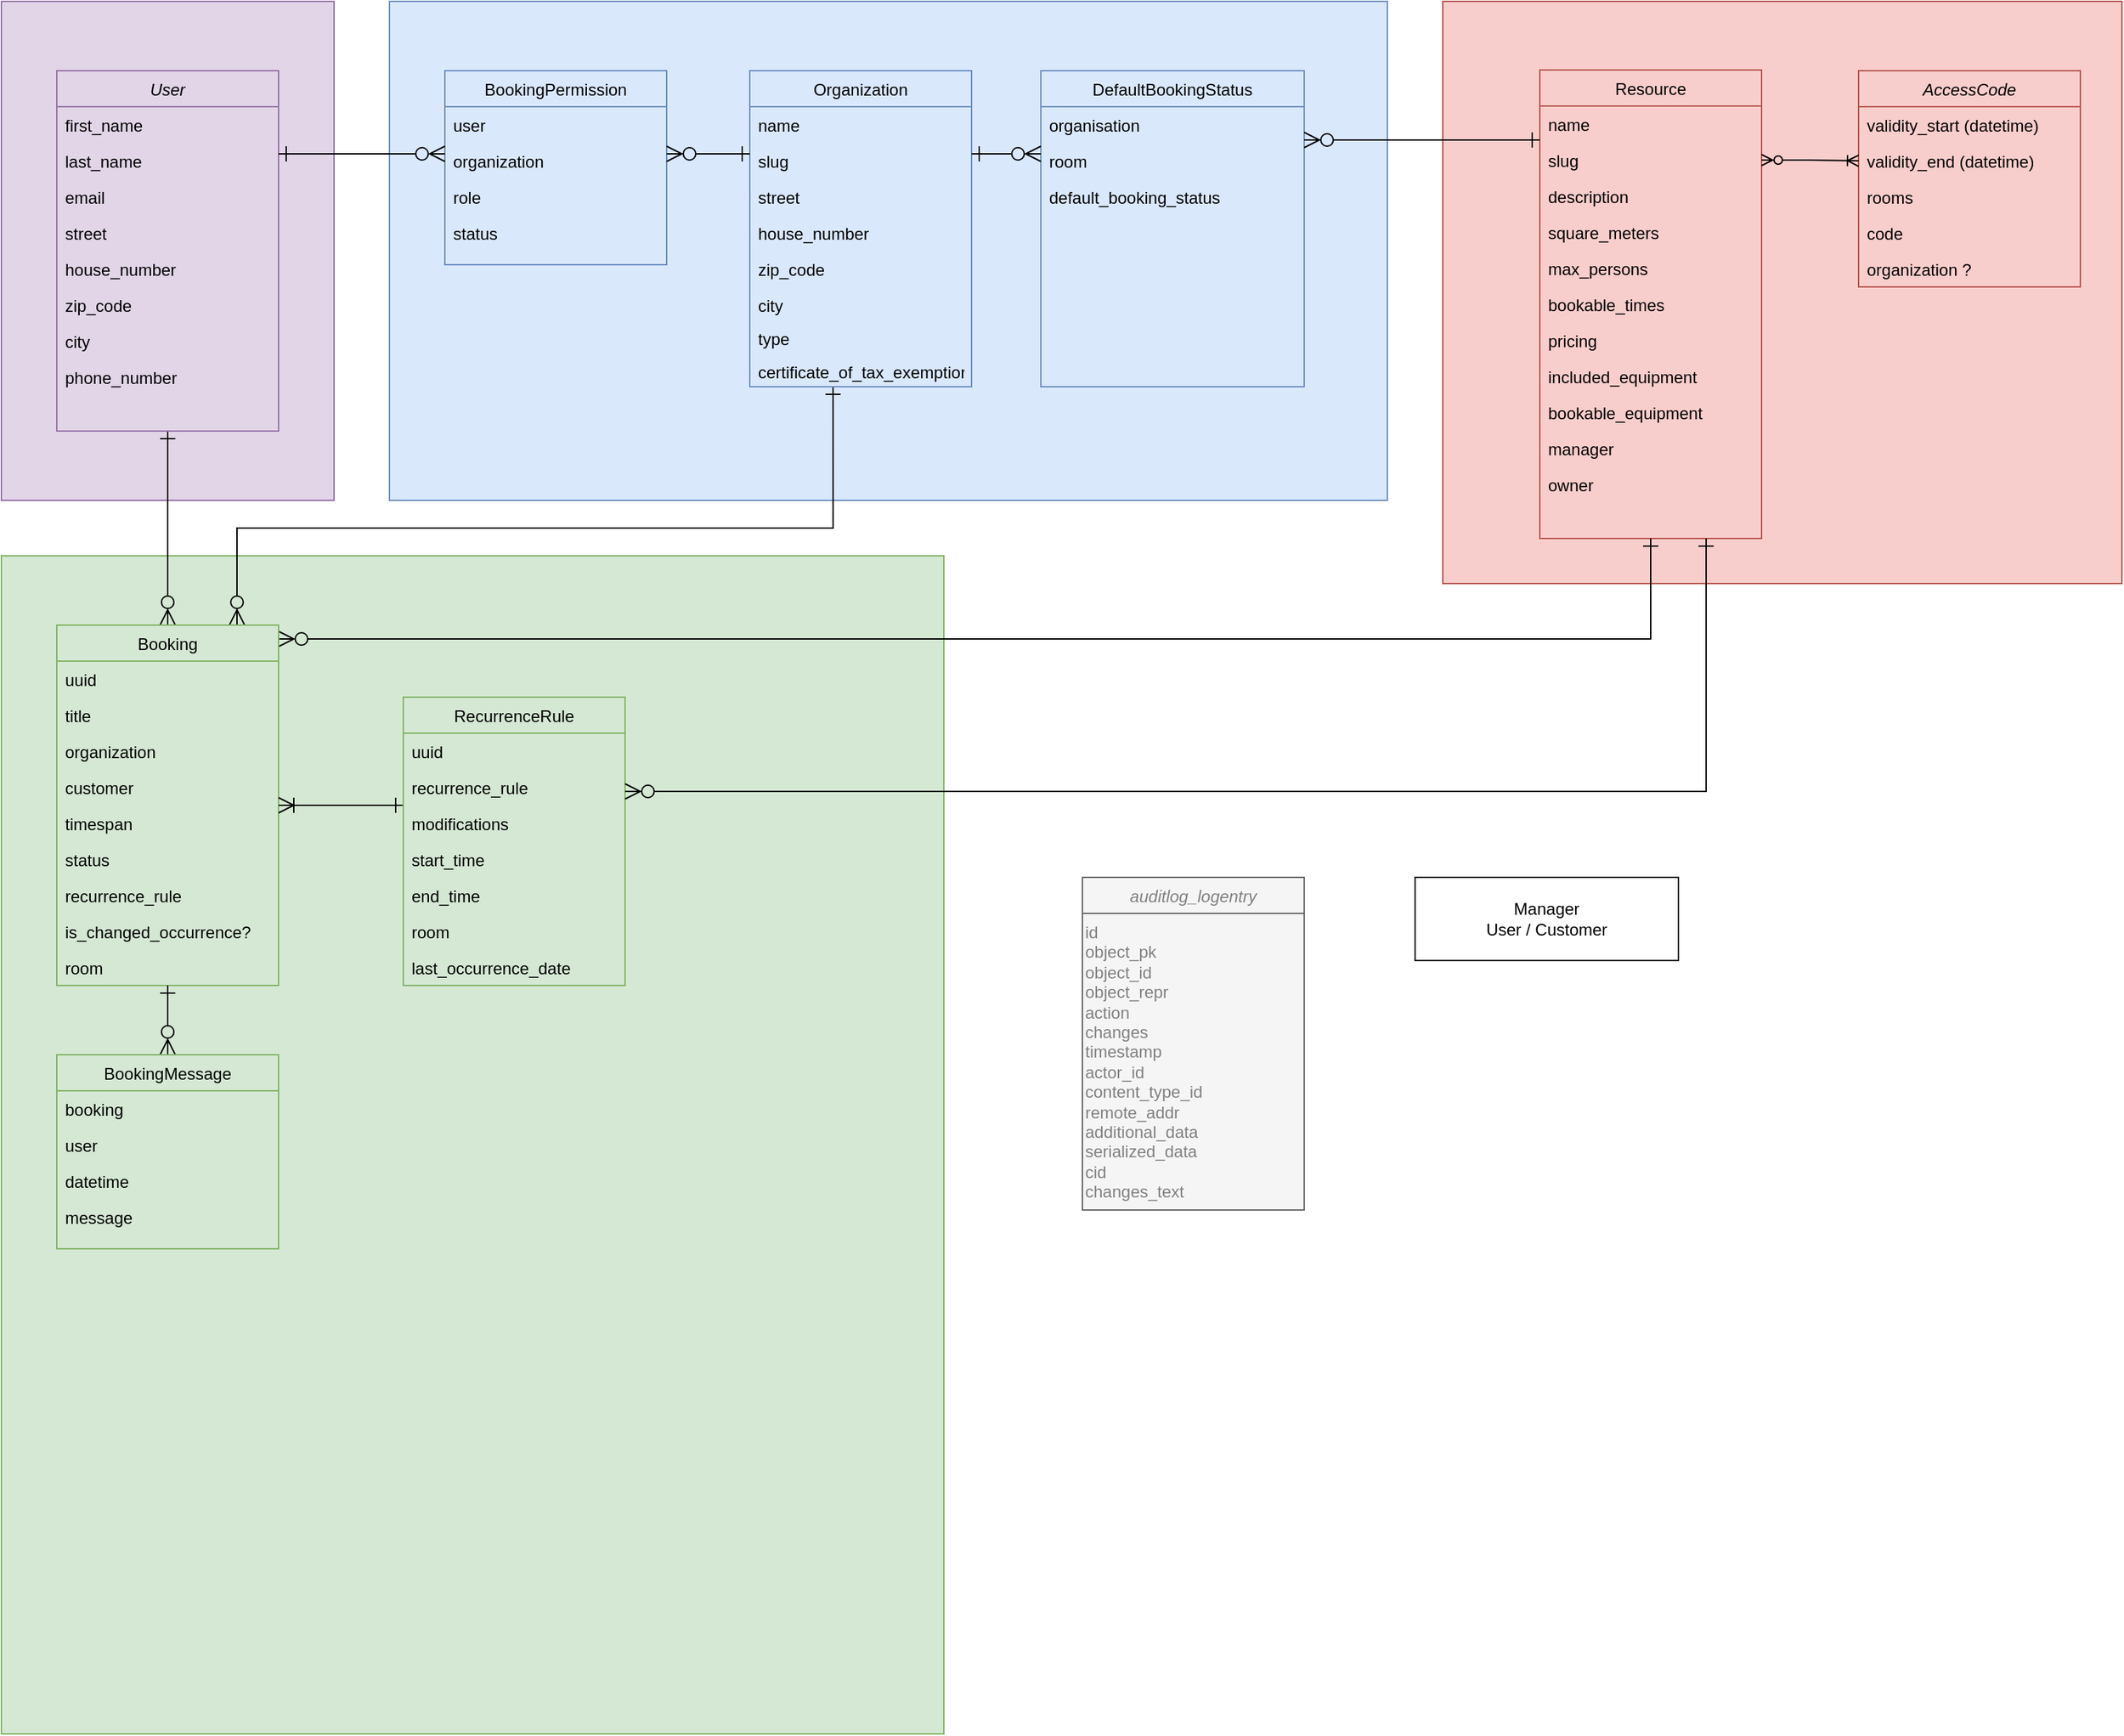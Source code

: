 <mxfile version="24.5.3" type="device">
  <diagram id="C5RBs43oDa-KdzZeNtuy" name="Page-1">
    <mxGraphModel dx="1364" dy="2012" grid="1" gridSize="10" guides="1" tooltips="1" connect="1" arrows="1" fold="1" page="1" pageScale="1" pageWidth="827" pageHeight="1169" math="0" shadow="0">
      <root>
        <mxCell id="WIyWlLk6GJQsqaUBKTNV-0" />
        <mxCell id="WIyWlLk6GJQsqaUBKTNV-1" parent="WIyWlLk6GJQsqaUBKTNV-0" />
        <mxCell id="gUlCqIXP9JMITf5L6wOI-34" value="" style="rounded=0;whiteSpace=wrap;html=1;fillColor=#dae8fc;strokeColor=#6c8ebf;" parent="WIyWlLk6GJQsqaUBKTNV-1" vertex="1">
          <mxGeometry x="360" y="-80" width="720" height="360" as="geometry" />
        </mxCell>
        <mxCell id="-uLNadK9ndLGcvB0rP6w-39" value="" style="whiteSpace=wrap;html=1;fillColor=#f8cecc;strokeColor=#b85450;" parent="WIyWlLk6GJQsqaUBKTNV-1" vertex="1">
          <mxGeometry x="1120" y="-80" width="490" height="420" as="geometry" />
        </mxCell>
        <mxCell id="gUlCqIXP9JMITf5L6wOI-33" value="" style="rounded=0;whiteSpace=wrap;html=1;fillColor=#e1d5e7;strokeColor=#9673a6;" parent="WIyWlLk6GJQsqaUBKTNV-1" vertex="1">
          <mxGeometry x="80" y="-80" width="240" height="360" as="geometry" />
        </mxCell>
        <mxCell id="gUlCqIXP9JMITf5L6wOI-31" value="" style="rounded=0;whiteSpace=wrap;html=1;fillColor=#d5e8d4;strokeColor=#82b366;" parent="WIyWlLk6GJQsqaUBKTNV-1" vertex="1">
          <mxGeometry x="80" y="320" width="680" height="850" as="geometry" />
        </mxCell>
        <mxCell id="dj7xR85I6lhgWHyXkmVj-39" style="edgeStyle=orthogonalEdgeStyle;rounded=0;orthogonalLoop=1;jettySize=auto;html=1;startArrow=ERone;startFill=0;endArrow=ERzeroToMany;endFill=0;endSize=9;startSize=9;" parent="WIyWlLk6GJQsqaUBKTNV-1" source="zkfFHV4jXpPFQw0GAbJ--0" target="P9tfZdVA_Q1qab-0Jz63-0" edge="1">
          <mxGeometry relative="1" as="geometry">
            <Array as="points" />
            <mxPoint x="80" y="637" as="targetPoint" />
          </mxGeometry>
        </mxCell>
        <mxCell id="zkfFHV4jXpPFQw0GAbJ--0" value="User" style="swimlane;fontStyle=2;align=center;verticalAlign=top;childLayout=stackLayout;horizontal=1;startSize=26;horizontalStack=0;resizeParent=1;resizeLast=0;collapsible=1;marginBottom=0;rounded=0;shadow=0;strokeWidth=1;fillColor=#e1d5e7;strokeColor=#9673a6;" parent="WIyWlLk6GJQsqaUBKTNV-1" vertex="1">
          <mxGeometry x="120" y="-30" width="160" height="260" as="geometry">
            <mxRectangle x="230" y="140" width="160" height="26" as="alternateBounds" />
          </mxGeometry>
        </mxCell>
        <mxCell id="zkfFHV4jXpPFQw0GAbJ--1" value="first_name" style="text;align=left;verticalAlign=top;spacingLeft=4;spacingRight=4;overflow=hidden;rotatable=0;points=[[0,0.5],[1,0.5]];portConstraint=eastwest;" parent="zkfFHV4jXpPFQw0GAbJ--0" vertex="1">
          <mxGeometry y="26" width="160" height="26" as="geometry" />
        </mxCell>
        <mxCell id="zkfFHV4jXpPFQw0GAbJ--2" value="last_name" style="text;align=left;verticalAlign=top;spacingLeft=4;spacingRight=4;overflow=hidden;rotatable=0;points=[[0,0.5],[1,0.5]];portConstraint=eastwest;rounded=0;shadow=0;html=0;" parent="zkfFHV4jXpPFQw0GAbJ--0" vertex="1">
          <mxGeometry y="52" width="160" height="26" as="geometry" />
        </mxCell>
        <mxCell id="zkfFHV4jXpPFQw0GAbJ--3" value="email" style="text;align=left;verticalAlign=top;spacingLeft=4;spacingRight=4;overflow=hidden;rotatable=0;points=[[0,0.5],[1,0.5]];portConstraint=eastwest;rounded=0;shadow=0;html=0;" parent="zkfFHV4jXpPFQw0GAbJ--0" vertex="1">
          <mxGeometry y="78" width="160" height="26" as="geometry" />
        </mxCell>
        <mxCell id="gUlCqIXP9JMITf5L6wOI-23" value="street" style="text;align=left;verticalAlign=top;spacingLeft=4;spacingRight=4;overflow=hidden;rotatable=0;points=[[0,0.5],[1,0.5]];portConstraint=eastwest;rounded=0;shadow=0;html=0;" parent="zkfFHV4jXpPFQw0GAbJ--0" vertex="1">
          <mxGeometry y="104" width="160" height="26" as="geometry" />
        </mxCell>
        <mxCell id="gUlCqIXP9JMITf5L6wOI-22" value="house_number" style="text;align=left;verticalAlign=top;spacingLeft=4;spacingRight=4;overflow=hidden;rotatable=0;points=[[0,0.5],[1,0.5]];portConstraint=eastwest;rounded=0;shadow=0;html=0;" parent="zkfFHV4jXpPFQw0GAbJ--0" vertex="1">
          <mxGeometry y="130" width="160" height="26" as="geometry" />
        </mxCell>
        <mxCell id="gUlCqIXP9JMITf5L6wOI-24" value="zip_code" style="text;align=left;verticalAlign=top;spacingLeft=4;spacingRight=4;overflow=hidden;rotatable=0;points=[[0,0.5],[1,0.5]];portConstraint=eastwest;rounded=0;shadow=0;html=0;" parent="zkfFHV4jXpPFQw0GAbJ--0" vertex="1">
          <mxGeometry y="156" width="160" height="26" as="geometry" />
        </mxCell>
        <mxCell id="gUlCqIXP9JMITf5L6wOI-25" value="city" style="text;align=left;verticalAlign=top;spacingLeft=4;spacingRight=4;overflow=hidden;rotatable=0;points=[[0,0.5],[1,0.5]];portConstraint=eastwest;rounded=0;shadow=0;html=0;" parent="zkfFHV4jXpPFQw0GAbJ--0" vertex="1">
          <mxGeometry y="182" width="160" height="26" as="geometry" />
        </mxCell>
        <mxCell id="gUlCqIXP9JMITf5L6wOI-29" value="phone_number" style="text;align=left;verticalAlign=top;spacingLeft=4;spacingRight=4;overflow=hidden;rotatable=0;points=[[0,0.5],[1,0.5]];portConstraint=eastwest;rounded=0;shadow=0;html=0;" parent="zkfFHV4jXpPFQw0GAbJ--0" vertex="1">
          <mxGeometry y="208" width="160" height="26" as="geometry" />
        </mxCell>
        <mxCell id="gUlCqIXP9JMITf5L6wOI-28" style="edgeStyle=orthogonalEdgeStyle;rounded=0;orthogonalLoop=1;jettySize=auto;html=1;startArrow=ERone;startFill=0;endArrow=ERzeroToMany;endFill=0;endSize=9;startSize=9;" parent="WIyWlLk6GJQsqaUBKTNV-1" target="P9tfZdVA_Q1qab-0Jz63-0" edge="1">
          <mxGeometry relative="1" as="geometry">
            <Array as="points">
              <mxPoint x="680" y="300" />
              <mxPoint x="250" y="300" />
            </Array>
            <mxPoint x="680.059" y="198" as="sourcePoint" />
            <mxPoint x="300" y="430.059" as="targetPoint" />
          </mxGeometry>
        </mxCell>
        <mxCell id="zkfFHV4jXpPFQw0GAbJ--17" value="Organization" style="swimlane;fontStyle=0;align=center;verticalAlign=top;childLayout=stackLayout;horizontal=1;startSize=26;horizontalStack=0;resizeParent=1;resizeLast=0;collapsible=1;marginBottom=0;rounded=0;shadow=0;strokeWidth=1;fillColor=#dae8fc;strokeColor=#6c8ebf;" parent="WIyWlLk6GJQsqaUBKTNV-1" vertex="1">
          <mxGeometry x="620" y="-30" width="160" height="228" as="geometry">
            <mxRectangle x="550" y="140" width="160" height="26" as="alternateBounds" />
          </mxGeometry>
        </mxCell>
        <mxCell id="zkfFHV4jXpPFQw0GAbJ--18" value="name" style="text;align=left;verticalAlign=top;spacingLeft=4;spacingRight=4;overflow=hidden;rotatable=0;points=[[0,0.5],[1,0.5]];portConstraint=eastwest;" parent="zkfFHV4jXpPFQw0GAbJ--17" vertex="1">
          <mxGeometry y="26" width="160" height="26" as="geometry" />
        </mxCell>
        <mxCell id="zkfFHV4jXpPFQw0GAbJ--19" value="slug" style="text;align=left;verticalAlign=top;spacingLeft=4;spacingRight=4;overflow=hidden;rotatable=0;points=[[0,0.5],[1,0.5]];portConstraint=eastwest;rounded=0;shadow=0;html=0;" parent="zkfFHV4jXpPFQw0GAbJ--17" vertex="1">
          <mxGeometry y="52" width="160" height="26" as="geometry" />
        </mxCell>
        <mxCell id="zkfFHV4jXpPFQw0GAbJ--20" value="street" style="text;align=left;verticalAlign=top;spacingLeft=4;spacingRight=4;overflow=hidden;rotatable=0;points=[[0,0.5],[1,0.5]];portConstraint=eastwest;rounded=0;shadow=0;html=0;" parent="zkfFHV4jXpPFQw0GAbJ--17" vertex="1">
          <mxGeometry y="78" width="160" height="26" as="geometry" />
        </mxCell>
        <mxCell id="zkfFHV4jXpPFQw0GAbJ--21" value="house_number" style="text;align=left;verticalAlign=top;spacingLeft=4;spacingRight=4;overflow=hidden;rotatable=0;points=[[0,0.5],[1,0.5]];portConstraint=eastwest;rounded=0;shadow=0;html=0;" parent="zkfFHV4jXpPFQw0GAbJ--17" vertex="1">
          <mxGeometry y="104" width="160" height="26" as="geometry" />
        </mxCell>
        <mxCell id="zkfFHV4jXpPFQw0GAbJ--22" value="zip_code" style="text;align=left;verticalAlign=top;spacingLeft=4;spacingRight=4;overflow=hidden;rotatable=0;points=[[0,0.5],[1,0.5]];portConstraint=eastwest;rounded=0;shadow=0;html=0;" parent="zkfFHV4jXpPFQw0GAbJ--17" vertex="1">
          <mxGeometry y="130" width="160" height="26" as="geometry" />
        </mxCell>
        <mxCell id="zkfFHV4jXpPFQw0GAbJ--24" value="city" style="text;align=left;verticalAlign=top;spacingLeft=4;spacingRight=4;overflow=hidden;rotatable=0;points=[[0,0.5],[1,0.5]];portConstraint=eastwest;" parent="zkfFHV4jXpPFQw0GAbJ--17" vertex="1">
          <mxGeometry y="156" width="160" height="24" as="geometry" />
        </mxCell>
        <mxCell id="gUlCqIXP9JMITf5L6wOI-27" value="type" style="text;align=left;verticalAlign=top;spacingLeft=4;spacingRight=4;overflow=hidden;rotatable=0;points=[[0,0.5],[1,0.5]];portConstraint=eastwest;" parent="zkfFHV4jXpPFQw0GAbJ--17" vertex="1">
          <mxGeometry y="180" width="160" height="24" as="geometry" />
        </mxCell>
        <mxCell id="gUlCqIXP9JMITf5L6wOI-26" value="certificate_of_tax_exemption" style="text;align=left;verticalAlign=top;spacingLeft=4;spacingRight=4;overflow=hidden;rotatable=0;points=[[0,0.5],[1,0.5]];portConstraint=eastwest;" parent="zkfFHV4jXpPFQw0GAbJ--17" vertex="1">
          <mxGeometry y="204" width="160" height="24" as="geometry" />
        </mxCell>
        <mxCell id="dj7xR85I6lhgWHyXkmVj-20" value="Resource" style="swimlane;fontStyle=0;align=center;verticalAlign=top;childLayout=stackLayout;horizontal=1;startSize=26;horizontalStack=0;resizeParent=1;resizeLast=0;collapsible=1;marginBottom=0;rounded=0;shadow=0;strokeWidth=1;fillColor=#f8cecc;strokeColor=#b85450;" parent="WIyWlLk6GJQsqaUBKTNV-1" vertex="1">
          <mxGeometry x="1190" y="-30.5" width="160" height="338" as="geometry">
            <mxRectangle x="600" y="599" width="160" height="26" as="alternateBounds" />
          </mxGeometry>
        </mxCell>
        <mxCell id="dj7xR85I6lhgWHyXkmVj-21" value="name" style="text;align=left;verticalAlign=top;spacingLeft=4;spacingRight=4;overflow=hidden;rotatable=0;points=[[0,0.5],[1,0.5]];portConstraint=eastwest;" parent="dj7xR85I6lhgWHyXkmVj-20" vertex="1">
          <mxGeometry y="26" width="160" height="26" as="geometry" />
        </mxCell>
        <mxCell id="dj7xR85I6lhgWHyXkmVj-22" value="slug" style="text;align=left;verticalAlign=top;spacingLeft=4;spacingRight=4;overflow=hidden;rotatable=0;points=[[0,0.5],[1,0.5]];portConstraint=eastwest;rounded=0;shadow=0;html=0;" parent="dj7xR85I6lhgWHyXkmVj-20" vertex="1">
          <mxGeometry y="52" width="160" height="26" as="geometry" />
        </mxCell>
        <mxCell id="dj7xR85I6lhgWHyXkmVj-23" value="description" style="text;align=left;verticalAlign=top;spacingLeft=4;spacingRight=4;overflow=hidden;rotatable=0;points=[[0,0.5],[1,0.5]];portConstraint=eastwest;rounded=0;shadow=0;html=0;" parent="dj7xR85I6lhgWHyXkmVj-20" vertex="1">
          <mxGeometry y="78" width="160" height="26" as="geometry" />
        </mxCell>
        <mxCell id="dj7xR85I6lhgWHyXkmVj-24" value="square_meters" style="text;align=left;verticalAlign=top;spacingLeft=4;spacingRight=4;overflow=hidden;rotatable=0;points=[[0,0.5],[1,0.5]];portConstraint=eastwest;rounded=0;shadow=0;html=0;" parent="dj7xR85I6lhgWHyXkmVj-20" vertex="1">
          <mxGeometry y="104" width="160" height="26" as="geometry" />
        </mxCell>
        <mxCell id="dj7xR85I6lhgWHyXkmVj-25" value="max_persons" style="text;align=left;verticalAlign=top;spacingLeft=4;spacingRight=4;overflow=hidden;rotatable=0;points=[[0,0.5],[1,0.5]];portConstraint=eastwest;rounded=0;shadow=0;html=0;" parent="dj7xR85I6lhgWHyXkmVj-20" vertex="1">
          <mxGeometry y="130" width="160" height="26" as="geometry" />
        </mxCell>
        <mxCell id="dj7xR85I6lhgWHyXkmVj-26" value="bookable_times" style="text;align=left;verticalAlign=top;spacingLeft=4;spacingRight=4;overflow=hidden;rotatable=0;points=[[0,0.5],[1,0.5]];portConstraint=eastwest;rounded=0;shadow=0;html=0;" parent="dj7xR85I6lhgWHyXkmVj-20" vertex="1">
          <mxGeometry y="156" width="160" height="26" as="geometry" />
        </mxCell>
        <mxCell id="dj7xR85I6lhgWHyXkmVj-27" value="pricing" style="text;align=left;verticalAlign=top;spacingLeft=4;spacingRight=4;overflow=hidden;rotatable=0;points=[[0,0.5],[1,0.5]];portConstraint=eastwest;rounded=0;shadow=0;html=0;" parent="dj7xR85I6lhgWHyXkmVj-20" vertex="1">
          <mxGeometry y="182" width="160" height="26" as="geometry" />
        </mxCell>
        <mxCell id="dj7xR85I6lhgWHyXkmVj-28" value="included_equipment" style="text;align=left;verticalAlign=top;spacingLeft=4;spacingRight=4;overflow=hidden;rotatable=0;points=[[0,0.5],[1,0.5]];portConstraint=eastwest;rounded=0;shadow=0;html=0;" parent="dj7xR85I6lhgWHyXkmVj-20" vertex="1">
          <mxGeometry y="208" width="160" height="26" as="geometry" />
        </mxCell>
        <mxCell id="dj7xR85I6lhgWHyXkmVj-29" value="bookable_equipment" style="text;align=left;verticalAlign=top;spacingLeft=4;spacingRight=4;overflow=hidden;rotatable=0;points=[[0,0.5],[1,0.5]];portConstraint=eastwest;rounded=0;shadow=0;html=0;" parent="dj7xR85I6lhgWHyXkmVj-20" vertex="1">
          <mxGeometry y="234" width="160" height="26" as="geometry" />
        </mxCell>
        <mxCell id="-uLNadK9ndLGcvB0rP6w-21" value="manager" style="text;align=left;verticalAlign=top;spacingLeft=4;spacingRight=4;overflow=hidden;rotatable=0;points=[[0,0.5],[1,0.5]];portConstraint=eastwest;rounded=0;shadow=0;html=0;" parent="dj7xR85I6lhgWHyXkmVj-20" vertex="1">
          <mxGeometry y="260" width="160" height="26" as="geometry" />
        </mxCell>
        <mxCell id="-uLNadK9ndLGcvB0rP6w-23" value="owner" style="text;align=left;verticalAlign=top;spacingLeft=4;spacingRight=4;overflow=hidden;rotatable=0;points=[[0,0.5],[1,0.5]];portConstraint=eastwest;rounded=0;shadow=0;html=0;" parent="dj7xR85I6lhgWHyXkmVj-20" vertex="1">
          <mxGeometry y="286" width="160" height="26" as="geometry" />
        </mxCell>
        <mxCell id="dj7xR85I6lhgWHyXkmVj-30" style="edgeStyle=orthogonalEdgeStyle;rounded=0;orthogonalLoop=1;jettySize=auto;html=1;startArrow=ERzeroToMany;startFill=0;endArrow=ERone;endFill=0;endSize=9;startSize=9;" parent="WIyWlLk6GJQsqaUBKTNV-1" source="P9tfZdVA_Q1qab-0Jz63-0" target="dj7xR85I6lhgWHyXkmVj-20" edge="1">
          <mxGeometry relative="1" as="geometry">
            <mxPoint x="480" y="689" as="sourcePoint" />
            <Array as="points">
              <mxPoint x="1270" y="380" />
            </Array>
            <mxPoint x="920" y="-70" as="targetPoint" />
          </mxGeometry>
        </mxCell>
        <mxCell id="16" value="auditlog_logentry" style="swimlane;fontStyle=2;align=center;verticalAlign=top;childLayout=stackLayout;horizontal=1;startSize=26;horizontalStack=0;resizeParent=1;resizeLast=0;collapsible=1;marginBottom=0;rounded=0;shadow=0;strokeWidth=1;fillColor=#f5f5f5;strokeColor=#666666;fontColor=#808080;" parent="WIyWlLk6GJQsqaUBKTNV-1" vertex="1">
          <mxGeometry x="860" y="552" width="160" height="240" as="geometry">
            <mxRectangle x="230" y="140" width="160" height="26" as="alternateBounds" />
          </mxGeometry>
        </mxCell>
        <mxCell id="20" value="id&#xa;object_pk&#xa;object_id&#xa;object_repr&#xa;action&#xa;changes&#xa;timestamp&#xa;actor_id&#xa;content_type_id&#xa;remote_addr&#xa;additional_data&#xa;serialized_data&#xa;cid&#xa;changes_text" style="text;whiteSpace=wrap;fillColor=#f5f5f5;fontColor=#808080;strokeColor=#666666;" parent="16" vertex="1">
          <mxGeometry y="26" width="160" height="214" as="geometry" />
        </mxCell>
        <mxCell id="P9tfZdVA_Q1qab-0Jz63-0" value="Booking" style="swimlane;fontStyle=0;align=center;verticalAlign=top;childLayout=stackLayout;horizontal=1;startSize=26;horizontalStack=0;resizeParent=1;resizeLast=0;collapsible=1;marginBottom=0;rounded=0;shadow=0;strokeWidth=1;fillColor=#d5e8d4;strokeColor=#82b366;" parent="WIyWlLk6GJQsqaUBKTNV-1" vertex="1">
          <mxGeometry x="120" y="370" width="160" height="260" as="geometry">
            <mxRectangle x="550" y="140" width="160" height="26" as="alternateBounds" />
          </mxGeometry>
        </mxCell>
        <mxCell id="P9tfZdVA_Q1qab-0Jz63-1" value="uuid" style="text;align=left;verticalAlign=top;spacingLeft=4;spacingRight=4;overflow=hidden;rotatable=0;points=[[0,0.5],[1,0.5]];portConstraint=eastwest;" parent="P9tfZdVA_Q1qab-0Jz63-0" vertex="1">
          <mxGeometry y="26" width="160" height="26" as="geometry" />
        </mxCell>
        <mxCell id="P9tfZdVA_Q1qab-0Jz63-2" value="title" style="text;align=left;verticalAlign=top;spacingLeft=4;spacingRight=4;overflow=hidden;rotatable=0;points=[[0,0.5],[1,0.5]];portConstraint=eastwest;" parent="P9tfZdVA_Q1qab-0Jz63-0" vertex="1">
          <mxGeometry y="52" width="160" height="26" as="geometry" />
        </mxCell>
        <mxCell id="P9tfZdVA_Q1qab-0Jz63-3" value="organization" style="text;align=left;verticalAlign=top;spacingLeft=4;spacingRight=4;overflow=hidden;rotatable=0;points=[[0,0.5],[1,0.5]];portConstraint=eastwest;" parent="P9tfZdVA_Q1qab-0Jz63-0" vertex="1">
          <mxGeometry y="78" width="160" height="26" as="geometry" />
        </mxCell>
        <mxCell id="P9tfZdVA_Q1qab-0Jz63-4" value="customer" style="text;align=left;verticalAlign=top;spacingLeft=4;spacingRight=4;overflow=hidden;rotatable=0;points=[[0,0.5],[1,0.5]];portConstraint=eastwest;" parent="P9tfZdVA_Q1qab-0Jz63-0" vertex="1">
          <mxGeometry y="104" width="160" height="26" as="geometry" />
        </mxCell>
        <mxCell id="P9tfZdVA_Q1qab-0Jz63-12" value="timespan" style="text;align=left;verticalAlign=top;spacingLeft=4;spacingRight=4;overflow=hidden;rotatable=0;points=[[0,0.5],[1,0.5]];portConstraint=eastwest;rounded=0;shadow=0;html=0;" parent="P9tfZdVA_Q1qab-0Jz63-0" vertex="1">
          <mxGeometry y="130" width="160" height="26" as="geometry" />
        </mxCell>
        <mxCell id="P9tfZdVA_Q1qab-0Jz63-16" value="status&#xa;" style="text;align=left;verticalAlign=top;spacingLeft=4;spacingRight=4;overflow=hidden;rotatable=0;points=[[0,0.5],[1,0.5]];portConstraint=eastwest;rounded=0;shadow=0;html=0;" parent="P9tfZdVA_Q1qab-0Jz63-0" vertex="1">
          <mxGeometry y="156" width="160" height="26" as="geometry" />
        </mxCell>
        <mxCell id="P9tfZdVA_Q1qab-0Jz63-10" value="recurrence_rule" style="text;align=left;verticalAlign=top;spacingLeft=4;spacingRight=4;overflow=hidden;rotatable=0;points=[[0,0.5],[1,0.5]];portConstraint=eastwest;rounded=0;shadow=0;html=0;" parent="P9tfZdVA_Q1qab-0Jz63-0" vertex="1">
          <mxGeometry y="182" width="160" height="26" as="geometry" />
        </mxCell>
        <mxCell id="P9tfZdVA_Q1qab-0Jz63-9" value="is_changed_occurrence?" style="text;align=left;verticalAlign=top;spacingLeft=4;spacingRight=4;overflow=hidden;rotatable=0;points=[[0,0.5],[1,0.5]];portConstraint=eastwest;rounded=0;shadow=0;html=0;" parent="P9tfZdVA_Q1qab-0Jz63-0" vertex="1">
          <mxGeometry y="208" width="160" height="26" as="geometry" />
        </mxCell>
        <mxCell id="P9tfZdVA_Q1qab-0Jz63-6" value="room" style="text;align=left;verticalAlign=top;spacingLeft=4;spacingRight=4;overflow=hidden;rotatable=0;points=[[0,0.5],[1,0.5]];portConstraint=eastwest;rounded=0;shadow=0;html=0;" parent="P9tfZdVA_Q1qab-0Jz63-0" vertex="1">
          <mxGeometry y="234" width="160" height="26" as="geometry" />
        </mxCell>
        <mxCell id="14" style="edgeStyle=orthogonalEdgeStyle;rounded=0;orthogonalLoop=1;jettySize=auto;html=1;startArrow=ERzeroToMany;startFill=0;endArrow=ERone;endFill=0;endSize=9;startSize=9;" parent="WIyWlLk6GJQsqaUBKTNV-1" source="dj7xR85I6lhgWHyXkmVj-100" target="P9tfZdVA_Q1qab-0Jz63-0" edge="1">
          <mxGeometry relative="1" as="geometry">
            <mxPoint x="480" y="706.41" as="sourcePoint" />
            <mxPoint x="636.16" y="330.0" as="targetPoint" />
            <Array as="points">
              <mxPoint x="180" y="630" />
              <mxPoint x="180" y="630" />
            </Array>
          </mxGeometry>
        </mxCell>
        <mxCell id="gUlCqIXP9JMITf5L6wOI-32" value="" style="edgeStyle=orthogonalEdgeStyle;rounded=0;orthogonalLoop=1;jettySize=auto;html=1;startArrow=ERoneToMany;startFill=0;endArrow=ERone;endFill=0;endSize=9;startSize=9;" parent="WIyWlLk6GJQsqaUBKTNV-1" source="P9tfZdVA_Q1qab-0Jz63-0" target="ReewSSC7wrhm6kX-3Bf0-50" edge="1">
          <mxGeometry relative="1" as="geometry">
            <mxPoint x="480" y="715" as="sourcePoint" />
            <mxPoint x="640" y="606" as="targetPoint" />
            <Array as="points">
              <mxPoint x="520" y="560" />
              <mxPoint x="520" y="560" />
            </Array>
          </mxGeometry>
        </mxCell>
        <mxCell id="dj7xR85I6lhgWHyXkmVj-100" value="BookingMessage" style="swimlane;fontStyle=0;align=center;verticalAlign=top;childLayout=stackLayout;horizontal=1;startSize=26;horizontalStack=0;resizeParent=1;resizeLast=0;collapsible=1;marginBottom=0;rounded=0;shadow=0;strokeWidth=1;fillColor=#d5e8d4;strokeColor=#82b366;" parent="WIyWlLk6GJQsqaUBKTNV-1" vertex="1">
          <mxGeometry x="120" y="680" width="160" height="140" as="geometry">
            <mxRectangle x="550" y="140" width="160" height="26" as="alternateBounds" />
          </mxGeometry>
        </mxCell>
        <mxCell id="dj7xR85I6lhgWHyXkmVj-101" value="booking" style="text;align=left;verticalAlign=top;spacingLeft=4;spacingRight=4;overflow=hidden;rotatable=0;points=[[0,0.5],[1,0.5]];portConstraint=eastwest;" parent="dj7xR85I6lhgWHyXkmVj-100" vertex="1">
          <mxGeometry y="26" width="160" height="26" as="geometry" />
        </mxCell>
        <mxCell id="dj7xR85I6lhgWHyXkmVj-102" value="user" style="text;align=left;verticalAlign=top;spacingLeft=4;spacingRight=4;overflow=hidden;rotatable=0;points=[[0,0.5],[1,0.5]];portConstraint=eastwest;rounded=0;shadow=0;html=0;" parent="dj7xR85I6lhgWHyXkmVj-100" vertex="1">
          <mxGeometry y="52" width="160" height="26" as="geometry" />
        </mxCell>
        <mxCell id="dj7xR85I6lhgWHyXkmVj-103" value="datetime" style="text;align=left;verticalAlign=top;spacingLeft=4;spacingRight=4;overflow=hidden;rotatable=0;points=[[0,0.5],[1,0.5]];portConstraint=eastwest;rounded=0;shadow=0;html=0;" parent="dj7xR85I6lhgWHyXkmVj-100" vertex="1">
          <mxGeometry y="78" width="160" height="26" as="geometry" />
        </mxCell>
        <mxCell id="dj7xR85I6lhgWHyXkmVj-104" value="message" style="text;align=left;verticalAlign=top;spacingLeft=4;spacingRight=4;overflow=hidden;rotatable=0;points=[[0,0.5],[1,0.5]];portConstraint=eastwest;rounded=0;shadow=0;html=0;" parent="dj7xR85I6lhgWHyXkmVj-100" vertex="1">
          <mxGeometry y="104" width="160" height="26" as="geometry" />
        </mxCell>
        <mxCell id="-uLNadK9ndLGcvB0rP6w-27" value="DefaultBookingStatus" style="swimlane;fontStyle=0;align=center;verticalAlign=top;childLayout=stackLayout;horizontal=1;startSize=26;horizontalStack=0;resizeParent=1;resizeLast=0;collapsible=1;marginBottom=0;rounded=0;shadow=0;strokeWidth=1;fillColor=#dae8fc;strokeColor=#6c8ebf;" parent="WIyWlLk6GJQsqaUBKTNV-1" vertex="1">
          <mxGeometry x="830" y="-30" width="190" height="228" as="geometry">
            <mxRectangle x="550" y="140" width="160" height="26" as="alternateBounds" />
          </mxGeometry>
        </mxCell>
        <mxCell id="-uLNadK9ndLGcvB0rP6w-28" value="organisation" style="text;align=left;verticalAlign=top;spacingLeft=4;spacingRight=4;overflow=hidden;rotatable=0;points=[[0,0.5],[1,0.5]];portConstraint=eastwest;" parent="-uLNadK9ndLGcvB0rP6w-27" vertex="1">
          <mxGeometry y="26" width="190" height="26" as="geometry" />
        </mxCell>
        <mxCell id="-uLNadK9ndLGcvB0rP6w-29" value="room" style="text;align=left;verticalAlign=top;spacingLeft=4;spacingRight=4;overflow=hidden;rotatable=0;points=[[0,0.5],[1,0.5]];portConstraint=eastwest;rounded=0;shadow=0;html=0;" parent="-uLNadK9ndLGcvB0rP6w-27" vertex="1">
          <mxGeometry y="52" width="190" height="26" as="geometry" />
        </mxCell>
        <mxCell id="NxDr_np-HnYLJz2wNENO-20" value="default_booking_status" style="text;align=left;verticalAlign=top;spacingLeft=4;spacingRight=4;overflow=hidden;rotatable=0;points=[[0,0.5],[1,0.5]];portConstraint=eastwest;rounded=0;shadow=0;html=0;" parent="-uLNadK9ndLGcvB0rP6w-27" vertex="1">
          <mxGeometry y="78" width="190" height="26" as="geometry" />
        </mxCell>
        <mxCell id="-uLNadK9ndLGcvB0rP6w-36" style="edgeStyle=orthogonalEdgeStyle;rounded=0;orthogonalLoop=1;jettySize=auto;html=1;startArrow=ERzeroToMany;startFill=0;endArrow=ERone;endFill=0;strokeWidth=1;endSize=9;startSize=9;" parent="WIyWlLk6GJQsqaUBKTNV-1" source="-uLNadK9ndLGcvB0rP6w-27" target="zkfFHV4jXpPFQw0GAbJ--17" edge="1">
          <mxGeometry relative="1" as="geometry">
            <Array as="points">
              <mxPoint x="800" y="30" />
              <mxPoint x="800" y="30" />
            </Array>
          </mxGeometry>
        </mxCell>
        <mxCell id="-uLNadK9ndLGcvB0rP6w-37" style="edgeStyle=orthogonalEdgeStyle;rounded=0;orthogonalLoop=1;jettySize=auto;html=1;startArrow=ERone;startFill=0;endArrow=ERzeroToMany;endFill=0;strokeWidth=1;curved=0;endSize=9;startSize=9;" parent="WIyWlLk6GJQsqaUBKTNV-1" edge="1">
          <mxGeometry relative="1" as="geometry">
            <mxPoint x="1190" y="20" as="sourcePoint" />
            <mxPoint x="1020" y="20" as="targetPoint" />
            <Array as="points">
              <mxPoint x="1130" y="20" />
              <mxPoint x="1130" y="20" />
            </Array>
          </mxGeometry>
        </mxCell>
        <mxCell id="-uLNadK9ndLGcvB0rP6w-41" value="BookingPermission" style="swimlane;fontStyle=0;align=center;verticalAlign=top;childLayout=stackLayout;horizontal=1;startSize=26;horizontalStack=0;resizeParent=1;resizeLast=0;collapsible=1;marginBottom=0;rounded=0;shadow=0;strokeWidth=1;fillColor=#dae8fc;strokeColor=#6c8ebf;" parent="WIyWlLk6GJQsqaUBKTNV-1" vertex="1">
          <mxGeometry x="400" y="-30" width="160" height="140" as="geometry">
            <mxRectangle x="550" y="140" width="160" height="26" as="alternateBounds" />
          </mxGeometry>
        </mxCell>
        <mxCell id="-uLNadK9ndLGcvB0rP6w-42" value="user" style="text;align=left;verticalAlign=top;spacingLeft=4;spacingRight=4;overflow=hidden;rotatable=0;points=[[0,0.5],[1,0.5]];portConstraint=eastwest;" parent="-uLNadK9ndLGcvB0rP6w-41" vertex="1">
          <mxGeometry y="26" width="160" height="26" as="geometry" />
        </mxCell>
        <mxCell id="-uLNadK9ndLGcvB0rP6w-43" value="organization" style="text;align=left;verticalAlign=top;spacingLeft=4;spacingRight=4;overflow=hidden;rotatable=0;points=[[0,0.5],[1,0.5]];portConstraint=eastwest;rounded=0;shadow=0;html=0;" parent="-uLNadK9ndLGcvB0rP6w-41" vertex="1">
          <mxGeometry y="52" width="160" height="26" as="geometry" />
        </mxCell>
        <mxCell id="-uLNadK9ndLGcvB0rP6w-44" value="role" style="text;align=left;verticalAlign=top;spacingLeft=4;spacingRight=4;overflow=hidden;rotatable=0;points=[[0,0.5],[1,0.5]];portConstraint=eastwest;rounded=0;shadow=0;html=0;" parent="-uLNadK9ndLGcvB0rP6w-41" vertex="1">
          <mxGeometry y="78" width="160" height="26" as="geometry" />
        </mxCell>
        <object label="status" Kommentar="requestet, acceptet, revoked" placeholders="1" id="comment">
          <mxCell style="text;align=left;verticalAlign=top;spacingLeft=4;spacingRight=4;overflow=hidden;rotatable=0;points=[[0,0.5],[1,0.5]];portConstraint=eastwest;rounded=0;shadow=0;html=0;" parent="-uLNadK9ndLGcvB0rP6w-41" vertex="1">
            <mxGeometry y="104" width="160" height="26" as="geometry" />
          </mxCell>
        </object>
        <mxCell id="-uLNadK9ndLGcvB0rP6w-50" style="edgeStyle=orthogonalEdgeStyle;rounded=0;orthogonalLoop=1;jettySize=auto;html=1;startArrow=ERone;startFill=0;endSize=9;startSize=9;endArrow=ERzeroToMany;endFill=0;" parent="WIyWlLk6GJQsqaUBKTNV-1" source="zkfFHV4jXpPFQw0GAbJ--0" target="-uLNadK9ndLGcvB0rP6w-41" edge="1">
          <mxGeometry relative="1" as="geometry">
            <Array as="points">
              <mxPoint x="320" y="30" />
              <mxPoint x="320" y="30" />
            </Array>
          </mxGeometry>
        </mxCell>
        <mxCell id="-uLNadK9ndLGcvB0rP6w-51" style="edgeStyle=orthogonalEdgeStyle;rounded=0;orthogonalLoop=1;jettySize=auto;html=1;startArrow=ERzeroToMany;startFill=0;endArrow=ERone;endFill=0;endSize=9;startSize=9;" parent="WIyWlLk6GJQsqaUBKTNV-1" source="-uLNadK9ndLGcvB0rP6w-41" target="zkfFHV4jXpPFQw0GAbJ--17" edge="1">
          <mxGeometry relative="1" as="geometry">
            <Array as="points">
              <mxPoint x="600" y="30" />
              <mxPoint x="600" y="30" />
            </Array>
          </mxGeometry>
        </mxCell>
        <mxCell id="NxDr_np-HnYLJz2wNENO-21" value="Manager&lt;br&gt;User / Customer" style="rounded=0;whiteSpace=wrap;html=1;" parent="WIyWlLk6GJQsqaUBKTNV-1" vertex="1">
          <mxGeometry x="1100" y="552" width="190" height="60" as="geometry" />
        </mxCell>
        <mxCell id="ReewSSC7wrhm6kX-3Bf0-26" value="AccessCode" style="swimlane;fontStyle=2;align=center;verticalAlign=top;childLayout=stackLayout;horizontal=1;startSize=26;horizontalStack=0;resizeParent=1;resizeLast=0;collapsible=1;marginBottom=0;rounded=0;shadow=0;strokeWidth=1;fillColor=#f8cecc;strokeColor=#b85450;" parent="WIyWlLk6GJQsqaUBKTNV-1" vertex="1">
          <mxGeometry x="1420" y="-30" width="160" height="156" as="geometry">
            <mxRectangle x="600" y="599" width="160" height="26" as="alternateBounds" />
          </mxGeometry>
        </mxCell>
        <mxCell id="ReewSSC7wrhm6kX-3Bf0-28" value="validity_start (datetime)" style="text;align=left;verticalAlign=top;spacingLeft=4;spacingRight=4;overflow=hidden;rotatable=0;points=[[0,0.5],[1,0.5]];portConstraint=eastwest;" parent="ReewSSC7wrhm6kX-3Bf0-26" vertex="1">
          <mxGeometry y="26" width="160" height="26" as="geometry" />
        </mxCell>
        <mxCell id="ReewSSC7wrhm6kX-3Bf0-29" value="validity_end (datetime)" style="text;align=left;verticalAlign=top;spacingLeft=4;spacingRight=4;overflow=hidden;rotatable=0;points=[[0,0.5],[1,0.5]];portConstraint=eastwest;rounded=0;shadow=0;html=0;" parent="ReewSSC7wrhm6kX-3Bf0-26" vertex="1">
          <mxGeometry y="52" width="160" height="26" as="geometry" />
        </mxCell>
        <mxCell id="ReewSSC7wrhm6kX-3Bf0-30" value="rooms" style="text;align=left;verticalAlign=top;spacingLeft=4;spacingRight=4;overflow=hidden;rotatable=0;points=[[0,0.5],[1,0.5]];portConstraint=eastwest;rounded=0;shadow=0;html=0;" parent="ReewSSC7wrhm6kX-3Bf0-26" vertex="1">
          <mxGeometry y="78" width="160" height="26" as="geometry" />
        </mxCell>
        <mxCell id="ReewSSC7wrhm6kX-3Bf0-38" value="code" style="text;align=left;verticalAlign=top;spacingLeft=4;spacingRight=4;overflow=hidden;rotatable=0;points=[[0,0.5],[1,0.5]];portConstraint=eastwest;rounded=0;shadow=0;html=0;" parent="ReewSSC7wrhm6kX-3Bf0-26" vertex="1">
          <mxGeometry y="104" width="160" height="26" as="geometry" />
        </mxCell>
        <mxCell id="ReewSSC7wrhm6kX-3Bf0-49" value="organization ?" style="text;align=left;verticalAlign=top;spacingLeft=4;spacingRight=4;overflow=hidden;rotatable=0;points=[[0,0.5],[1,0.5]];portConstraint=eastwest;rounded=0;shadow=0;html=0;" parent="ReewSSC7wrhm6kX-3Bf0-26" vertex="1">
          <mxGeometry y="130" width="160" height="26" as="geometry" />
        </mxCell>
        <mxCell id="ReewSSC7wrhm6kX-3Bf0-39" style="edgeStyle=orthogonalEdgeStyle;rounded=0;orthogonalLoop=1;jettySize=auto;html=1;startArrow=ERzeroToMany;startFill=0;endArrow=ERoneToMany;endFill=0;" parent="WIyWlLk6GJQsqaUBKTNV-1" source="dj7xR85I6lhgWHyXkmVj-22" target="ReewSSC7wrhm6kX-3Bf0-29" edge="1">
          <mxGeometry relative="1" as="geometry" />
        </mxCell>
        <mxCell id="ReewSSC7wrhm6kX-3Bf0-50" value="RecurrenceRule" style="swimlane;fontStyle=0;align=center;verticalAlign=top;childLayout=stackLayout;horizontal=1;startSize=26;horizontalStack=0;resizeParent=1;resizeLast=0;collapsible=1;marginBottom=0;rounded=0;shadow=0;strokeWidth=1;fillColor=#d5e8d4;strokeColor=#82b366;" parent="WIyWlLk6GJQsqaUBKTNV-1" vertex="1">
          <mxGeometry x="370" y="422" width="160" height="208" as="geometry">
            <mxRectangle x="550" y="140" width="160" height="26" as="alternateBounds" />
          </mxGeometry>
        </mxCell>
        <mxCell id="ReewSSC7wrhm6kX-3Bf0-51" value="uuid" style="text;align=left;verticalAlign=top;spacingLeft=4;spacingRight=4;overflow=hidden;rotatable=0;points=[[0,0.5],[1,0.5]];portConstraint=eastwest;" parent="ReewSSC7wrhm6kX-3Bf0-50" vertex="1">
          <mxGeometry y="26" width="160" height="26" as="geometry" />
        </mxCell>
        <mxCell id="ReewSSC7wrhm6kX-3Bf0-60" value="recurrence_rule" style="text;align=left;verticalAlign=top;spacingLeft=4;spacingRight=4;overflow=hidden;rotatable=0;points=[[0,0.5],[1,0.5]];portConstraint=eastwest;rounded=0;shadow=0;html=0;" parent="ReewSSC7wrhm6kX-3Bf0-50" vertex="1">
          <mxGeometry y="52" width="160" height="26" as="geometry" />
        </mxCell>
        <mxCell id="ReewSSC7wrhm6kX-3Bf0-61" value="modifications" style="text;align=left;verticalAlign=top;spacingLeft=4;spacingRight=4;overflow=hidden;rotatable=0;points=[[0,0.5],[1,0.5]];portConstraint=eastwest;rounded=0;shadow=0;html=0;" parent="ReewSSC7wrhm6kX-3Bf0-50" vertex="1">
          <mxGeometry y="78" width="160" height="26" as="geometry" />
        </mxCell>
        <mxCell id="mP8MMDux0zYLEvhGTBpy-22" value="start_time" style="text;align=left;verticalAlign=top;spacingLeft=4;spacingRight=4;overflow=hidden;rotatable=0;points=[[0,0.5],[1,0.5]];portConstraint=eastwest;rounded=0;shadow=0;html=0;" vertex="1" parent="ReewSSC7wrhm6kX-3Bf0-50">
          <mxGeometry y="104" width="160" height="26" as="geometry" />
        </mxCell>
        <mxCell id="mP8MMDux0zYLEvhGTBpy-21" value="end_time" style="text;align=left;verticalAlign=top;spacingLeft=4;spacingRight=4;overflow=hidden;rotatable=0;points=[[0,0.5],[1,0.5]];portConstraint=eastwest;rounded=0;shadow=0;html=0;" vertex="1" parent="ReewSSC7wrhm6kX-3Bf0-50">
          <mxGeometry y="130" width="160" height="26" as="geometry" />
        </mxCell>
        <mxCell id="ReewSSC7wrhm6kX-3Bf0-62" value="room" style="text;align=left;verticalAlign=top;spacingLeft=4;spacingRight=4;overflow=hidden;rotatable=0;points=[[0,0.5],[1,0.5]];portConstraint=eastwest;rounded=0;shadow=0;html=0;" parent="ReewSSC7wrhm6kX-3Bf0-50" vertex="1">
          <mxGeometry y="156" width="160" height="26" as="geometry" />
        </mxCell>
        <mxCell id="mP8MMDux0zYLEvhGTBpy-20" value="last_occurrence_date" style="text;align=left;verticalAlign=top;spacingLeft=4;spacingRight=4;overflow=hidden;rotatable=0;points=[[0,0.5],[1,0.5]];portConstraint=eastwest;rounded=0;shadow=0;html=0;" vertex="1" parent="ReewSSC7wrhm6kX-3Bf0-50">
          <mxGeometry y="182" width="160" height="26" as="geometry" />
        </mxCell>
        <mxCell id="ReewSSC7wrhm6kX-3Bf0-64" style="edgeStyle=orthogonalEdgeStyle;rounded=0;orthogonalLoop=1;jettySize=auto;html=1;entryX=0.75;entryY=1;entryDx=0;entryDy=0;startArrow=ERzeroToMany;startFill=0;endArrow=ERone;endFill=0;endSize=9;startSize=9;" parent="WIyWlLk6GJQsqaUBKTNV-1" source="ReewSSC7wrhm6kX-3Bf0-50" target="dj7xR85I6lhgWHyXkmVj-20" edge="1">
          <mxGeometry relative="1" as="geometry">
            <Array as="points">
              <mxPoint x="1310" y="490" />
            </Array>
          </mxGeometry>
        </mxCell>
      </root>
    </mxGraphModel>
  </diagram>
</mxfile>
